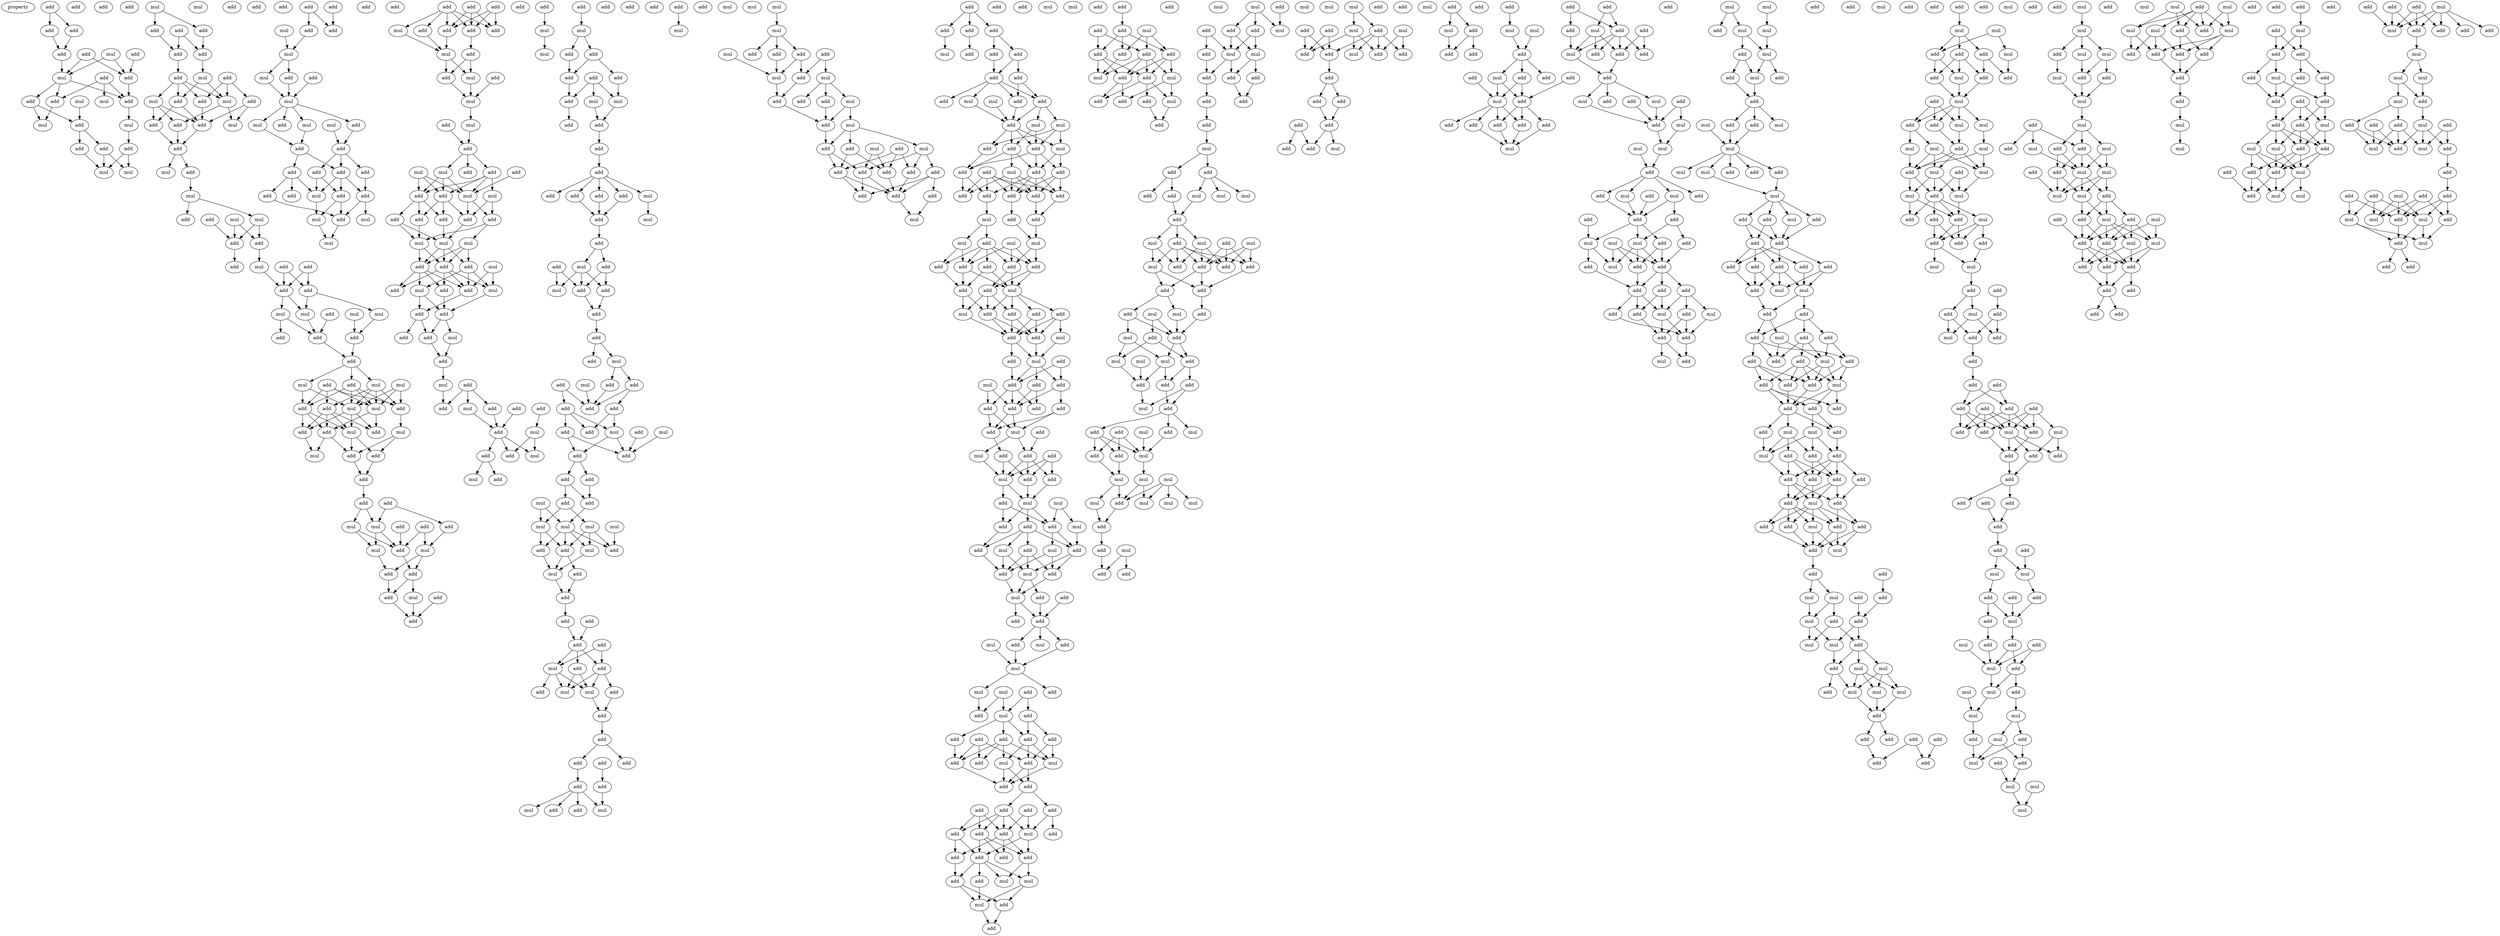 digraph {
    node [fontcolor=black]
    property [mul=2,lf=1.8]
    0 [ label = add ];
    1 [ label = add ];
    2 [ label = add ];
    3 [ label = add ];
    4 [ label = add ];
    5 [ label = add ];
    6 [ label = mul ];
    7 [ label = add ];
    8 [ label = add ];
    9 [ label = add ];
    10 [ label = add ];
    11 [ label = mul ];
    12 [ label = mul ];
    13 [ label = mul ];
    14 [ label = add ];
    15 [ label = add ];
    16 [ label = add ];
    17 [ label = mul ];
    18 [ label = add ];
    19 [ label = mul ];
    20 [ label = add ];
    21 [ label = add ];
    22 [ label = add ];
    23 [ label = add ];
    24 [ label = mul ];
    25 [ label = mul ];
    26 [ label = mul ];
    27 [ label = add ];
    28 [ label = add ];
    29 [ label = add ];
    30 [ label = add ];
    31 [ label = add ];
    32 [ label = add ];
    33 [ label = add ];
    34 [ label = mul ];
    35 [ label = mul ];
    36 [ label = add ];
    37 [ label = add ];
    38 [ label = add ];
    39 [ label = mul ];
    40 [ label = add ];
    41 [ label = add ];
    42 [ label = add ];
    43 [ label = mul ];
    44 [ label = add ];
    45 [ label = mul ];
    46 [ label = mul ];
    47 [ label = add ];
    48 [ label = add ];
    49 [ label = mul ];
    50 [ label = add ];
    51 [ label = mul ];
    52 [ label = add ];
    53 [ label = add ];
    54 [ label = mul ];
    55 [ label = add ];
    56 [ label = add ];
    57 [ label = add ];
    58 [ label = add ];
    59 [ label = mul ];
    60 [ label = add ];
    61 [ label = add ];
    62 [ label = add ];
    63 [ label = add ];
    64 [ label = mul ];
    65 [ label = add ];
    66 [ label = mul ];
    67 [ label = mul ];
    68 [ label = mul ];
    69 [ label = add ];
    70 [ label = add ];
    71 [ label = add ];
    72 [ label = add ];
    73 [ label = add ];
    74 [ label = mul ];
    75 [ label = mul ];
    76 [ label = add ];
    77 [ label = mul ];
    78 [ label = add ];
    79 [ label = add ];
    80 [ label = mul ];
    81 [ label = add ];
    82 [ label = mul ];
    83 [ label = mul ];
    84 [ label = mul ];
    85 [ label = add ];
    86 [ label = add ];
    87 [ label = add ];
    88 [ label = mul ];
    89 [ label = add ];
    90 [ label = add ];
    91 [ label = add ];
    92 [ label = add ];
    93 [ label = add ];
    94 [ label = add ];
    95 [ label = add ];
    96 [ label = mul ];
    97 [ label = mul ];
    98 [ label = add ];
    99 [ label = mul ];
    100 [ label = mul ];
    101 [ label = add ];
    102 [ label = add ];
    103 [ label = add ];
    104 [ label = add ];
    105 [ label = mul ];
    106 [ label = add ];
    107 [ label = add ];
    108 [ label = add ];
    109 [ label = add ];
    110 [ label = add ];
    111 [ label = add ];
    112 [ label = mul ];
    113 [ label = add ];
    114 [ label = mul ];
    115 [ label = add ];
    116 [ label = mul ];
    117 [ label = add ];
    118 [ label = mul ];
    119 [ label = mul ];
    120 [ label = add ];
    121 [ label = add ];
    122 [ label = mul ];
    123 [ label = mul ];
    124 [ label = add ];
    125 [ label = add ];
    126 [ label = add ];
    127 [ label = add ];
    128 [ label = add ];
    129 [ label = add ];
    130 [ label = add ];
    131 [ label = mul ];
    132 [ label = add ];
    133 [ label = add ];
    134 [ label = add ];
    135 [ label = mul ];
    136 [ label = add ];
    137 [ label = mul ];
    138 [ label = add ];
    139 [ label = mul ];
    140 [ label = add ];
    141 [ label = add ];
    142 [ label = add ];
    143 [ label = add ];
    144 [ label = add ];
    145 [ label = mul ];
    146 [ label = add ];
    147 [ label = add ];
    148 [ label = mul ];
    149 [ label = add ];
    150 [ label = mul ];
    151 [ label = add ];
    152 [ label = add ];
    153 [ label = mul ];
    154 [ label = add ];
    155 [ label = mul ];
    156 [ label = add ];
    157 [ label = add ];
    158 [ label = add ];
    159 [ label = add ];
    160 [ label = mul ];
    161 [ label = add ];
    162 [ label = mul ];
    163 [ label = add ];
    164 [ label = add ];
    165 [ label = mul ];
    166 [ label = mul ];
    167 [ label = add ];
    168 [ label = add ];
    169 [ label = add ];
    170 [ label = add ];
    171 [ label = add ];
    172 [ label = mul ];
    173 [ label = mul ];
    174 [ label = mul ];
    175 [ label = mul ];
    176 [ label = add ];
    177 [ label = add ];
    178 [ label = add ];
    179 [ label = add ];
    180 [ label = mul ];
    181 [ label = add ];
    182 [ label = add ];
    183 [ label = mul ];
    184 [ label = add ];
    185 [ label = add ];
    186 [ label = add ];
    187 [ label = mul ];
    188 [ label = add ];
    189 [ label = add ];
    190 [ label = add ];
    191 [ label = mul ];
    192 [ label = mul ];
    193 [ label = add ];
    194 [ label = add ];
    195 [ label = add ];
    196 [ label = add ];
    197 [ label = add ];
    198 [ label = mul ];
    199 [ label = mul ];
    200 [ label = add ];
    201 [ label = add ];
    202 [ label = mul ];
    203 [ label = add ];
    204 [ label = add ];
    205 [ label = add ];
    206 [ label = mul ];
    207 [ label = mul ];
    208 [ label = add ];
    209 [ label = mul ];
    210 [ label = add ];
    211 [ label = add ];
    212 [ label = add ];
    213 [ label = add ];
    214 [ label = add ];
    215 [ label = add ];
    216 [ label = add ];
    217 [ label = mul ];
    218 [ label = mul ];
    219 [ label = add ];
    220 [ label = add ];
    221 [ label = add ];
    222 [ label = add ];
    223 [ label = add ];
    224 [ label = add ];
    225 [ label = add ];
    226 [ label = mul ];
    227 [ label = add ];
    228 [ label = add ];
    229 [ label = mul ];
    230 [ label = add ];
    231 [ label = add ];
    232 [ label = add ];
    233 [ label = mul ];
    234 [ label = mul ];
    235 [ label = add ];
    236 [ label = add ];
    237 [ label = add ];
    238 [ label = add ];
    239 [ label = add ];
    240 [ label = add ];
    241 [ label = mul ];
    242 [ label = add ];
    243 [ label = mul ];
    244 [ label = mul ];
    245 [ label = add ];
    246 [ label = add ];
    247 [ label = add ];
    248 [ label = add ];
    249 [ label = add ];
    250 [ label = add ];
    251 [ label = add ];
    252 [ label = mul ];
    253 [ label = mul ];
    254 [ label = add ];
    255 [ label = add ];
    256 [ label = add ];
    257 [ label = add ];
    258 [ label = add ];
    259 [ label = add ];
    260 [ label = add ];
    261 [ label = mul ];
    262 [ label = add ];
    263 [ label = mul ];
    264 [ label = mul ];
    265 [ label = mul ];
    266 [ label = mul ];
    267 [ label = add ];
    268 [ label = add ];
    269 [ label = add ];
    270 [ label = mul ];
    271 [ label = add ];
    272 [ label = mul ];
    273 [ label = add ];
    274 [ label = add ];
    275 [ label = add ];
    276 [ label = add ];
    277 [ label = add ];
    278 [ label = add ];
    279 [ label = add ];
    280 [ label = add ];
    281 [ label = mul ];
    282 [ label = mul ];
    283 [ label = mul ];
    284 [ label = add ];
    285 [ label = add ];
    286 [ label = add ];
    287 [ label = add ];
    288 [ label = add ];
    289 [ label = add ];
    290 [ label = mul ];
    291 [ label = add ];
    292 [ label = add ];
    293 [ label = add ];
    294 [ label = mul ];
    295 [ label = add ];
    296 [ label = mul ];
    297 [ label = add ];
    298 [ label = mul ];
    299 [ label = mul ];
    300 [ label = mul ];
    301 [ label = add ];
    302 [ label = add ];
    303 [ label = add ];
    304 [ label = add ];
    305 [ label = mul ];
    306 [ label = mul ];
    307 [ label = add ];
    308 [ label = mul ];
    309 [ label = add ];
    310 [ label = mul ];
    311 [ label = add ];
    312 [ label = add ];
    313 [ label = add ];
    314 [ label = mul ];
    315 [ label = add ];
    316 [ label = add ];
    317 [ label = add ];
    318 [ label = mul ];
    319 [ label = mul ];
    320 [ label = add ];
    321 [ label = add ];
    322 [ label = add ];
    323 [ label = add ];
    324 [ label = add ];
    325 [ label = add ];
    326 [ label = add ];
    327 [ label = add ];
    328 [ label = mul ];
    329 [ label = add ];
    330 [ label = add ];
    331 [ label = add ];
    332 [ label = add ];
    333 [ label = mul ];
    334 [ label = add ];
    335 [ label = add ];
    336 [ label = add ];
    337 [ label = add ];
    338 [ label = add ];
    339 [ label = add ];
    340 [ label = mul ];
    341 [ label = mul ];
    342 [ label = add ];
    343 [ label = add ];
    344 [ label = add ];
    345 [ label = mul ];
    346 [ label = add ];
    347 [ label = mul ];
    348 [ label = add ];
    349 [ label = add ];
    350 [ label = mul ];
    351 [ label = add ];
    352 [ label = add ];
    353 [ label = add ];
    354 [ label = add ];
    355 [ label = mul ];
    356 [ label = add ];
    357 [ label = add ];
    358 [ label = add ];
    359 [ label = add ];
    360 [ label = add ];
    361 [ label = add ];
    362 [ label = mul ];
    363 [ label = add ];
    364 [ label = add ];
    365 [ label = add ];
    366 [ label = mul ];
    367 [ label = mul ];
    368 [ label = add ];
    369 [ label = mul ];
    370 [ label = add ];
    371 [ label = add ];
    372 [ label = add ];
    373 [ label = add ];
    374 [ label = add ];
    375 [ label = add ];
    376 [ label = add ];
    377 [ label = mul ];
    378 [ label = add ];
    379 [ label = mul ];
    380 [ label = add ];
    381 [ label = add ];
    382 [ label = add ];
    383 [ label = mul ];
    384 [ label = add ];
    385 [ label = add ];
    386 [ label = mul ];
    387 [ label = add ];
    388 [ label = add ];
    389 [ label = add ];
    390 [ label = add ];
    391 [ label = add ];
    392 [ label = mul ];
    393 [ label = add ];
    394 [ label = add ];
    395 [ label = add ];
    396 [ label = add ];
    397 [ label = add ];
    398 [ label = mul ];
    399 [ label = add ];
    400 [ label = add ];
    401 [ label = add ];
    402 [ label = add ];
    403 [ label = mul ];
    404 [ label = add ];
    405 [ label = mul ];
    406 [ label = add ];
    407 [ label = add ];
    408 [ label = mul ];
    409 [ label = mul ];
    410 [ label = mul ];
    411 [ label = add ];
    412 [ label = add ];
    413 [ label = add ];
    414 [ label = mul ];
    415 [ label = add ];
    416 [ label = add ];
    417 [ label = mul ];
    418 [ label = add ];
    419 [ label = add ];
    420 [ label = add ];
    421 [ label = mul ];
    422 [ label = mul ];
    423 [ label = mul ];
    424 [ label = add ];
    425 [ label = add ];
    426 [ label = add ];
    427 [ label = add ];
    428 [ label = add ];
    429 [ label = mul ];
    430 [ label = mul ];
    431 [ label = add ];
    432 [ label = mul ];
    433 [ label = mul ];
    434 [ label = mul ];
    435 [ label = add ];
    436 [ label = add ];
    437 [ label = add ];
    438 [ label = mul ];
    439 [ label = add ];
    440 [ label = add ];
    441 [ label = mul ];
    442 [ label = add ];
    443 [ label = add ];
    444 [ label = add ];
    445 [ label = add ];
    446 [ label = add ];
    447 [ label = add ];
    448 [ label = add ];
    449 [ label = add ];
    450 [ label = mul ];
    451 [ label = mul ];
    452 [ label = add ];
    453 [ label = add ];
    454 [ label = add ];
    455 [ label = add ];
    456 [ label = add ];
    457 [ label = add ];
    458 [ label = add ];
    459 [ label = add ];
    460 [ label = add ];
    461 [ label = add ];
    462 [ label = mul ];
    463 [ label = add ];
    464 [ label = add ];
    465 [ label = add ];
    466 [ label = add ];
    467 [ label = mul ];
    468 [ label = add ];
    469 [ label = mul ];
    470 [ label = add ];
    471 [ label = mul ];
    472 [ label = add ];
    473 [ label = add ];
    474 [ label = add ];
    475 [ label = add ];
    476 [ label = add ];
    477 [ label = add ];
    478 [ label = mul ];
    479 [ label = add ];
    480 [ label = add ];
    481 [ label = add ];
    482 [ label = add ];
    483 [ label = mul ];
    484 [ label = mul ];
    485 [ label = add ];
    486 [ label = add ];
    487 [ label = add ];
    488 [ label = add ];
    489 [ label = mul ];
    490 [ label = mul ];
    491 [ label = add ];
    492 [ label = add ];
    493 [ label = mul ];
    494 [ label = add ];
    495 [ label = add ];
    496 [ label = add ];
    497 [ label = mul ];
    498 [ label = add ];
    499 [ label = add ];
    500 [ label = mul ];
    501 [ label = mul ];
    502 [ label = add ];
    503 [ label = add ];
    504 [ label = add ];
    505 [ label = add ];
    506 [ label = add ];
    507 [ label = mul ];
    508 [ label = add ];
    509 [ label = mul ];
    510 [ label = add ];
    511 [ label = add ];
    512 [ label = mul ];
    513 [ label = mul ];
    514 [ label = add ];
    515 [ label = add ];
    516 [ label = mul ];
    517 [ label = add ];
    518 [ label = mul ];
    519 [ label = add ];
    520 [ label = mul ];
    521 [ label = mul ];
    522 [ label = add ];
    523 [ label = mul ];
    524 [ label = add ];
    525 [ label = add ];
    526 [ label = add ];
    527 [ label = add ];
    528 [ label = add ];
    529 [ label = add ];
    530 [ label = mul ];
    531 [ label = add ];
    532 [ label = mul ];
    533 [ label = add ];
    534 [ label = add ];
    535 [ label = mul ];
    536 [ label = add ];
    537 [ label = mul ];
    538 [ label = mul ];
    539 [ label = mul ];
    540 [ label = add ];
    541 [ label = add ];
    542 [ label = add ];
    543 [ label = add ];
    544 [ label = add ];
    545 [ label = mul ];
    546 [ label = add ];
    547 [ label = add ];
    548 [ label = mul ];
    549 [ label = mul ];
    550 [ label = add ];
    551 [ label = add ];
    552 [ label = add ];
    553 [ label = mul ];
    554 [ label = mul ];
    555 [ label = mul ];
    556 [ label = mul ];
    557 [ label = mul ];
    558 [ label = mul ];
    559 [ label = mul ];
    560 [ label = add ];
    561 [ label = mul ];
    562 [ label = add ];
    563 [ label = mul ];
    564 [ label = mul ];
    565 [ label = add ];
    566 [ label = add ];
    567 [ label = add ];
    568 [ label = mul ];
    569 [ label = add ];
    570 [ label = mul ];
    571 [ label = mul ];
    572 [ label = add ];
    573 [ label = add ];
    574 [ label = add ];
    575 [ label = add ];
    576 [ label = add ];
    577 [ label = mul ];
    578 [ label = add ];
    579 [ label = add ];
    580 [ label = add ];
    581 [ label = add ];
    582 [ label = add ];
    583 [ label = add ];
    584 [ label = add ];
    585 [ label = add ];
    586 [ label = mul ];
    587 [ label = add ];
    588 [ label = add ];
    589 [ label = mul ];
    590 [ label = add ];
    591 [ label = add ];
    592 [ label = mul ];
    593 [ label = add ];
    594 [ label = add ];
    595 [ label = mul ];
    596 [ label = add ];
    597 [ label = add ];
    598 [ label = mul ];
    599 [ label = add ];
    600 [ label = add ];
    601 [ label = add ];
    602 [ label = add ];
    603 [ label = mul ];
    604 [ label = add ];
    605 [ label = mul ];
    606 [ label = add ];
    607 [ label = add ];
    608 [ label = add ];
    609 [ label = add ];
    610 [ label = add ];
    611 [ label = add ];
    612 [ label = mul ];
    613 [ label = add ];
    614 [ label = add ];
    615 [ label = add ];
    616 [ label = add ];
    617 [ label = add ];
    618 [ label = mul ];
    619 [ label = mul ];
    620 [ label = add ];
    621 [ label = add ];
    622 [ label = add ];
    623 [ label = add ];
    624 [ label = add ];
    625 [ label = add ];
    626 [ label = add ];
    627 [ label = mul ];
    628 [ label = add ];
    629 [ label = mul ];
    630 [ label = add ];
    631 [ label = mul ];
    632 [ label = mul ];
    633 [ label = mul ];
    634 [ label = add ];
    635 [ label = add ];
    636 [ label = add ];
    637 [ label = mul ];
    638 [ label = mul ];
    639 [ label = add ];
    640 [ label = add ];
    641 [ label = add ];
    642 [ label = add ];
    643 [ label = mul ];
    644 [ label = mul ];
    645 [ label = add ];
    646 [ label = mul ];
    647 [ label = add ];
    648 [ label = add ];
    649 [ label = mul ];
    650 [ label = add ];
    651 [ label = add ];
    652 [ label = add ];
    653 [ label = add ];
    654 [ label = add ];
    655 [ label = mul ];
    656 [ label = mul ];
    657 [ label = add ];
    658 [ label = add ];
    659 [ label = add ];
    660 [ label = add ];
    661 [ label = add ];
    662 [ label = mul ];
    663 [ label = add ];
    664 [ label = mul ];
    665 [ label = mul ];
    666 [ label = mul ];
    667 [ label = add ];
    668 [ label = mul ];
    669 [ label = add ];
    670 [ label = mul ];
    671 [ label = add ];
    672 [ label = mul ];
    673 [ label = add ];
    674 [ label = mul ];
    675 [ label = add ];
    676 [ label = add ];
    677 [ label = add ];
    678 [ label = add ];
    679 [ label = add ];
    680 [ label = mul ];
    681 [ label = mul ];
    682 [ label = add ];
    683 [ label = mul ];
    684 [ label = mul ];
    685 [ label = add ];
    686 [ label = add ];
    687 [ label = add ];
    688 [ label = mul ];
    689 [ label = mul ];
    690 [ label = add ];
    691 [ label = add ];
    692 [ label = mul ];
    693 [ label = add ];
    694 [ label = add ];
    695 [ label = add ];
    696 [ label = add ];
    697 [ label = add ];
    698 [ label = add ];
    699 [ label = add ];
    700 [ label = add ];
    701 [ label = add ];
    702 [ label = add ];
    703 [ label = mul ];
    704 [ label = mul ];
    705 [ label = add ];
    706 [ label = add ];
    707 [ label = add ];
    708 [ label = mul ];
    709 [ label = add ];
    710 [ label = add ];
    711 [ label = add ];
    712 [ label = mul ];
    713 [ label = add ];
    714 [ label = add ];
    715 [ label = add ];
    716 [ label = mul ];
    717 [ label = add ];
    718 [ label = add ];
    719 [ label = add ];
    720 [ label = add ];
    721 [ label = add ];
    722 [ label = add ];
    723 [ label = mul ];
    724 [ label = add ];
    725 [ label = mul ];
    726 [ label = add ];
    727 [ label = add ];
    728 [ label = add ];
    729 [ label = add ];
    730 [ label = mul ];
    731 [ label = add ];
    732 [ label = add ];
    733 [ label = add ];
    734 [ label = add ];
    735 [ label = mul ];
    736 [ label = add ];
    737 [ label = add ];
    738 [ label = add ];
    739 [ label = mul ];
    740 [ label = add ];
    741 [ label = add ];
    742 [ label = add ];
    743 [ label = mul ];
    744 [ label = add ];
    745 [ label = add ];
    746 [ label = add ];
    747 [ label = mul ];
    748 [ label = mul ];
    749 [ label = add ];
    750 [ label = add ];
    751 [ label = mul ];
    752 [ label = add ];
    753 [ label = add ];
    754 [ label = add ];
    755 [ label = mul ];
    756 [ label = mul ];
    757 [ label = mul ];
    758 [ label = mul ];
    759 [ label = add ];
    760 [ label = mul ];
    761 [ label = add ];
    762 [ label = mul ];
    763 [ label = mul ];
    764 [ label = add ];
    765 [ label = add ];
    766 [ label = add ];
    767 [ label = add ];
    768 [ label = add ];
    769 [ label = add ];
    770 [ label = add ];
    771 [ label = add ];
    772 [ label = mul ];
    773 [ label = mul ];
    774 [ label = mul ];
    775 [ label = add ];
    776 [ label = add ];
    777 [ label = add ];
    778 [ label = add ];
    779 [ label = add ];
    780 [ label = mul ];
    781 [ label = add ];
    782 [ label = add ];
    783 [ label = mul ];
    784 [ label = add ];
    785 [ label = mul ];
    786 [ label = add ];
    787 [ label = mul ];
    788 [ label = add ];
    789 [ label = add ];
    790 [ label = mul ];
    791 [ label = mul ];
    792 [ label = mul ];
    793 [ label = mul ];
    794 [ label = add ];
    795 [ label = mul ];
    796 [ label = add ];
    797 [ label = mul ];
    798 [ label = add ];
    799 [ label = mul ];
    800 [ label = mul ];
    801 [ label = add ];
    802 [ label = add ];
    803 [ label = add ];
    804 [ label = add ];
    805 [ label = add ];
    806 [ label = add ];
    807 [ label = mul ];
    808 [ label = mul ];
    809 [ label = add ];
    810 [ label = add ];
    811 [ label = mul ];
    812 [ label = add ];
    813 [ label = add ];
    814 [ label = add ];
    815 [ label = add ];
    816 [ label = mul ];
    817 [ label = add ];
    818 [ label = add ];
    819 [ label = add ];
    820 [ label = add ];
    821 [ label = add ];
    822 [ label = add ];
    823 [ label = add ];
    824 [ label = mul ];
    825 [ label = mul ];
    826 [ label = add ];
    827 [ label = add ];
    828 [ label = add ];
    829 [ label = add ];
    830 [ label = add ];
    831 [ label = add ];
    832 [ label = add ];
    833 [ label = add ];
    834 [ label = add ];
    835 [ label = add ];
    836 [ label = add ];
    837 [ label = add ];
    838 [ label = mul ];
    839 [ label = add ];
    840 [ label = add ];
    841 [ label = mul ];
    842 [ label = mul ];
    843 [ label = add ];
    844 [ label = add ];
    845 [ label = add ];
    846 [ label = mul ];
    847 [ label = add ];
    848 [ label = add ];
    849 [ label = add ];
    850 [ label = add ];
    851 [ label = mul ];
    852 [ label = add ];
    853 [ label = mul ];
    854 [ label = add ];
    855 [ label = mul ];
    856 [ label = mul ];
    857 [ label = add ];
    858 [ label = mul ];
    859 [ label = mul ];
    860 [ label = add ];
    861 [ label = mul ];
    862 [ label = add ];
    863 [ label = add ];
    864 [ label = mul ];
    865 [ label = add ];
    866 [ label = mul ];
    867 [ label = mul ];
    868 [ label = mul ];
    869 [ label = mul ];
    870 [ label = mul ];
    871 [ label = mul ];
    872 [ label = add ];
    873 [ label = mul ];
    874 [ label = mul ];
    875 [ label = add ];
    876 [ label = add ];
    877 [ label = mul ];
    878 [ label = add ];
    879 [ label = add ];
    880 [ label = mul ];
    881 [ label = add ];
    882 [ label = mul ];
    883 [ label = add ];
    884 [ label = add ];
    885 [ label = mul ];
    886 [ label = add ];
    887 [ label = mul ];
    888 [ label = mul ];
    889 [ label = add ];
    890 [ label = add ];
    891 [ label = mul ];
    892 [ label = mul ];
    893 [ label = mul ];
    894 [ label = add ];
    895 [ label = add ];
    896 [ label = add ];
    897 [ label = mul ];
    898 [ label = mul ];
    899 [ label = add ];
    900 [ label = add ];
    901 [ label = mul ];
    902 [ label = add ];
    903 [ label = add ];
    904 [ label = add ];
    905 [ label = add ];
    906 [ label = add ];
    907 [ label = add ];
    908 [ label = add ];
    909 [ label = mul ];
    910 [ label = mul ];
    911 [ label = add ];
    912 [ label = mul ];
    913 [ label = mul ];
    914 [ label = mul ];
    915 [ label = add ];
    916 [ label = mul ];
    917 [ label = add ];
    918 [ label = add ];
    919 [ label = add ];
    920 [ label = add ];
    921 [ label = add ];
    922 [ label = add ];
    923 [ label = add ];
    924 [ label = add ];
    925 [ label = add ];
    926 [ label = mul ];
    927 [ label = mul ];
    928 [ label = add ];
    929 [ label = mul ];
    930 [ label = add ];
    931 [ label = add ];
    932 [ label = add ];
    933 [ label = add ];
    934 [ label = mul ];
    935 [ label = add ];
    936 [ label = add ];
    937 [ label = add ];
    938 [ label = add ];
    939 [ label = add ];
    940 [ label = mul ];
    941 [ label = add ];
    942 [ label = add ];
    943 [ label = add ];
    944 [ label = mul ];
    945 [ label = mul ];
    946 [ label = add ];
    947 [ label = add ];
    948 [ label = mul ];
    949 [ label = add ];
    950 [ label = add ];
    951 [ label = mul ];
    952 [ label = mul ];
    953 [ label = add ];
    954 [ label = add ];
    955 [ label = add ];
    956 [ label = add ];
    957 [ label = add ];
    958 [ label = mul ];
    959 [ label = add ];
    960 [ label = mul ];
    961 [ label = add ];
    962 [ label = add ];
    963 [ label = add ];
    964 [ label = mul ];
    965 [ label = mul ];
    966 [ label = mul ];
    967 [ label = mul ];
    968 [ label = add ];
    969 [ label = add ];
    970 [ label = add ];
    971 [ label = add ];
    972 [ label = add ];
    973 [ label = mul ];
    974 [ label = mul ];
    975 [ label = mul ];
    976 [ label = add ];
    977 [ label = add ];
    978 [ label = add ];
    979 [ label = add ];
    980 [ label = mul ];
    981 [ label = add ];
    982 [ label = add ];
    983 [ label = add ];
    984 [ label = add ];
    985 [ label = mul ];
    986 [ label = mul ];
    987 [ label = add ];
    988 [ label = mul ];
    989 [ label = add ];
    990 [ label = mul ];
    991 [ label = add ];
    992 [ label = add ];
    0 -> 2 [ name = 0 ];
    0 -> 3 [ name = 1 ];
    2 -> 8 [ name = 2 ];
    3 -> 8 [ name = 3 ];
    4 -> 10 [ name = 4 ];
    4 -> 11 [ name = 5 ];
    6 -> 10 [ name = 6 ];
    6 -> 11 [ name = 7 ];
    7 -> 10 [ name = 8 ];
    8 -> 11 [ name = 9 ];
    9 -> 13 [ name = 10 ];
    9 -> 14 [ name = 11 ];
    9 -> 15 [ name = 12 ];
    10 -> 15 [ name = 13 ];
    11 -> 14 [ name = 14 ];
    11 -> 15 [ name = 15 ];
    11 -> 16 [ name = 16 ];
    12 -> 18 [ name = 17 ];
    14 -> 19 [ name = 18 ];
    15 -> 17 [ name = 19 ];
    16 -> 18 [ name = 20 ];
    16 -> 19 [ name = 21 ];
    17 -> 20 [ name = 22 ];
    18 -> 22 [ name = 23 ];
    18 -> 23 [ name = 24 ];
    20 -> 24 [ name = 25 ];
    20 -> 25 [ name = 26 ];
    22 -> 24 [ name = 27 ];
    22 -> 25 [ name = 28 ];
    23 -> 24 [ name = 29 ];
    26 -> 27 [ name = 30 ];
    26 -> 28 [ name = 31 ];
    27 -> 30 [ name = 32 ];
    28 -> 31 [ name = 33 ];
    29 -> 30 [ name = 34 ];
    29 -> 31 [ name = 35 ];
    30 -> 32 [ name = 36 ];
    31 -> 34 [ name = 37 ];
    32 -> 35 [ name = 38 ];
    32 -> 36 [ name = 39 ];
    32 -> 37 [ name = 40 ];
    32 -> 39 [ name = 41 ];
    33 -> 35 [ name = 42 ];
    33 -> 36 [ name = 43 ];
    33 -> 38 [ name = 44 ];
    34 -> 35 [ name = 45 ];
    34 -> 37 [ name = 46 ];
    35 -> 41 [ name = 47 ];
    35 -> 43 [ name = 48 ];
    36 -> 40 [ name = 49 ];
    37 -> 40 [ name = 50 ];
    37 -> 42 [ name = 51 ];
    38 -> 40 [ name = 52 ];
    38 -> 43 [ name = 53 ];
    39 -> 40 [ name = 54 ];
    39 -> 41 [ name = 55 ];
    39 -> 42 [ name = 56 ];
    40 -> 44 [ name = 57 ];
    41 -> 44 [ name = 58 ];
    42 -> 44 [ name = 59 ];
    44 -> 45 [ name = 60 ];
    44 -> 47 [ name = 61 ];
    47 -> 49 [ name = 62 ];
    49 -> 50 [ name = 63 ];
    49 -> 54 [ name = 64 ];
    51 -> 55 [ name = 65 ];
    51 -> 56 [ name = 66 ];
    52 -> 55 [ name = 67 ];
    54 -> 55 [ name = 68 ];
    54 -> 56 [ name = 69 ];
    55 -> 60 [ name = 70 ];
    56 -> 59 [ name = 71 ];
    58 -> 62 [ name = 72 ];
    58 -> 63 [ name = 73 ];
    59 -> 63 [ name = 74 ];
    61 -> 62 [ name = 75 ];
    61 -> 63 [ name = 76 ];
    62 -> 64 [ name = 77 ];
    62 -> 66 [ name = 78 ];
    63 -> 64 [ name = 79 ];
    63 -> 67 [ name = 80 ];
    64 -> 70 [ name = 81 ];
    65 -> 70 [ name = 82 ];
    66 -> 69 [ name = 83 ];
    67 -> 70 [ name = 84 ];
    67 -> 71 [ name = 85 ];
    68 -> 69 [ name = 86 ];
    69 -> 72 [ name = 87 ];
    70 -> 72 [ name = 88 ];
    72 -> 73 [ name = 89 ];
    72 -> 74 [ name = 90 ];
    72 -> 77 [ name = 91 ];
    73 -> 79 [ name = 92 ];
    73 -> 80 [ name = 93 ];
    73 -> 81 [ name = 94 ];
    73 -> 82 [ name = 95 ];
    74 -> 79 [ name = 96 ];
    74 -> 82 [ name = 97 ];
    75 -> 80 [ name = 98 ];
    75 -> 81 [ name = 99 ];
    75 -> 82 [ name = 100 ];
    76 -> 78 [ name = 101 ];
    76 -> 79 [ name = 102 ];
    76 -> 80 [ name = 103 ];
    76 -> 81 [ name = 104 ];
    77 -> 78 [ name = 105 ];
    77 -> 80 [ name = 106 ];
    77 -> 81 [ name = 107 ];
    77 -> 82 [ name = 108 ];
    78 -> 84 [ name = 109 ];
    78 -> 85 [ name = 110 ];
    78 -> 86 [ name = 111 ];
    78 -> 87 [ name = 112 ];
    79 -> 84 [ name = 113 ];
    79 -> 86 [ name = 114 ];
    79 -> 87 [ name = 115 ];
    80 -> 85 [ name = 116 ];
    80 -> 87 [ name = 117 ];
    81 -> 83 [ name = 118 ];
    82 -> 84 [ name = 119 ];
    82 -> 85 [ name = 120 ];
    82 -> 86 [ name = 121 ];
    83 -> 89 [ name = 122 ];
    83 -> 90 [ name = 123 ];
    84 -> 89 [ name = 124 ];
    84 -> 90 [ name = 125 ];
    86 -> 88 [ name = 126 ];
    87 -> 88 [ name = 127 ];
    87 -> 89 [ name = 128 ];
    89 -> 91 [ name = 129 ];
    90 -> 91 [ name = 130 ];
    91 -> 92 [ name = 131 ];
    92 -> 96 [ name = 132 ];
    92 -> 97 [ name = 133 ];
    93 -> 95 [ name = 134 ];
    93 -> 96 [ name = 135 ];
    94 -> 101 [ name = 136 ];
    95 -> 100 [ name = 137 ];
    96 -> 99 [ name = 138 ];
    96 -> 101 [ name = 139 ];
    97 -> 99 [ name = 140 ];
    97 -> 101 [ name = 141 ];
    98 -> 100 [ name = 142 ];
    98 -> 101 [ name = 143 ];
    99 -> 103 [ name = 144 ];
    100 -> 102 [ name = 145 ];
    100 -> 103 [ name = 146 ];
    101 -> 102 [ name = 147 ];
    102 -> 105 [ name = 148 ];
    102 -> 106 [ name = 149 ];
    103 -> 106 [ name = 150 ];
    104 -> 109 [ name = 151 ];
    105 -> 109 [ name = 152 ];
    106 -> 109 [ name = 153 ];
    107 -> 110 [ name = 154 ];
    107 -> 113 [ name = 155 ];
    108 -> 113 [ name = 156 ];
    110 -> 114 [ name = 157 ];
    112 -> 114 [ name = 158 ];
    114 -> 115 [ name = 159 ];
    114 -> 116 [ name = 160 ];
    115 -> 118 [ name = 161 ];
    116 -> 118 [ name = 162 ];
    117 -> 118 [ name = 163 ];
    118 -> 119 [ name = 164 ];
    118 -> 120 [ name = 165 ];
    118 -> 121 [ name = 166 ];
    118 -> 122 [ name = 167 ];
    119 -> 124 [ name = 168 ];
    120 -> 125 [ name = 169 ];
    122 -> 124 [ name = 170 ];
    123 -> 125 [ name = 171 ];
    124 -> 127 [ name = 172 ];
    124 -> 129 [ name = 173 ];
    125 -> 126 [ name = 174 ];
    125 -> 128 [ name = 175 ];
    125 -> 129 [ name = 176 ];
    126 -> 131 [ name = 177 ];
    126 -> 133 [ name = 178 ];
    127 -> 130 [ name = 179 ];
    127 -> 131 [ name = 180 ];
    127 -> 134 [ name = 181 ];
    128 -> 132 [ name = 182 ];
    129 -> 131 [ name = 183 ];
    129 -> 132 [ name = 184 ];
    129 -> 133 [ name = 185 ];
    130 -> 136 [ name = 186 ];
    131 -> 135 [ name = 187 ];
    132 -> 136 [ name = 188 ];
    132 -> 137 [ name = 189 ];
    133 -> 135 [ name = 190 ];
    133 -> 136 [ name = 191 ];
    135 -> 139 [ name = 192 ];
    136 -> 139 [ name = 193 ];
    140 -> 144 [ name = 194 ];
    140 -> 146 [ name = 195 ];
    140 -> 147 [ name = 196 ];
    141 -> 144 [ name = 197 ];
    141 -> 146 [ name = 198 ];
    141 -> 147 [ name = 199 ];
    142 -> 143 [ name = 200 ];
    142 -> 144 [ name = 201 ];
    142 -> 145 [ name = 202 ];
    142 -> 146 [ name = 203 ];
    142 -> 147 [ name = 204 ];
    143 -> 148 [ name = 205 ];
    145 -> 148 [ name = 206 ];
    146 -> 149 [ name = 207 ];
    147 -> 148 [ name = 208 ];
    148 -> 150 [ name = 209 ];
    148 -> 151 [ name = 210 ];
    149 -> 150 [ name = 211 ];
    149 -> 151 [ name = 212 ];
    150 -> 153 [ name = 213 ];
    151 -> 153 [ name = 214 ];
    152 -> 153 [ name = 215 ];
    153 -> 155 [ name = 216 ];
    154 -> 157 [ name = 217 ];
    155 -> 157 [ name = 218 ];
    157 -> 159 [ name = 219 ];
    157 -> 161 [ name = 220 ];
    157 -> 162 [ name = 221 ];
    158 -> 165 [ name = 222 ];
    160 -> 163 [ name = 223 ];
    160 -> 164 [ name = 224 ];
    160 -> 165 [ name = 225 ];
    161 -> 163 [ name = 226 ];
    161 -> 164 [ name = 227 ];
    161 -> 165 [ name = 228 ];
    161 -> 166 [ name = 229 ];
    162 -> 163 [ name = 230 ];
    162 -> 164 [ name = 231 ];
    162 -> 165 [ name = 232 ];
    163 -> 168 [ name = 233 ];
    163 -> 170 [ name = 234 ];
    163 -> 171 [ name = 235 ];
    164 -> 167 [ name = 236 ];
    164 -> 170 [ name = 237 ];
    164 -> 171 [ name = 238 ];
    165 -> 167 [ name = 239 ];
    165 -> 169 [ name = 240 ];
    166 -> 167 [ name = 241 ];
    166 -> 169 [ name = 242 ];
    167 -> 174 [ name = 243 ];
    168 -> 172 [ name = 244 ];
    168 -> 174 [ name = 245 ];
    169 -> 172 [ name = 246 ];
    169 -> 173 [ name = 247 ];
    170 -> 174 [ name = 248 ];
    171 -> 172 [ name = 249 ];
    172 -> 177 [ name = 250 ];
    172 -> 178 [ name = 251 ];
    173 -> 176 [ name = 252 ];
    173 -> 177 [ name = 253 ];
    173 -> 178 [ name = 254 ];
    174 -> 176 [ name = 255 ];
    174 -> 177 [ name = 256 ];
    174 -> 178 [ name = 257 ];
    175 -> 180 [ name = 258 ];
    175 -> 181 [ name = 259 ];
    176 -> 180 [ name = 260 ];
    176 -> 181 [ name = 261 ];
    176 -> 183 [ name = 262 ];
    177 -> 179 [ name = 263 ];
    177 -> 180 [ name = 264 ];
    177 -> 181 [ name = 265 ];
    177 -> 182 [ name = 266 ];
    178 -> 179 [ name = 267 ];
    178 -> 181 [ name = 268 ];
    178 -> 182 [ name = 269 ];
    178 -> 183 [ name = 270 ];
    180 -> 184 [ name = 271 ];
    181 -> 185 [ name = 272 ];
    182 -> 184 [ name = 273 ];
    183 -> 184 [ name = 274 ];
    183 -> 185 [ name = 275 ];
    184 -> 186 [ name = 276 ];
    184 -> 187 [ name = 277 ];
    185 -> 186 [ name = 278 ];
    185 -> 188 [ name = 279 ];
    186 -> 189 [ name = 280 ];
    187 -> 189 [ name = 281 ];
    189 -> 191 [ name = 282 ];
    190 -> 192 [ name = 283 ];
    190 -> 195 [ name = 284 ];
    190 -> 196 [ name = 285 ];
    191 -> 196 [ name = 286 ];
    192 -> 197 [ name = 287 ];
    193 -> 197 [ name = 288 ];
    194 -> 198 [ name = 289 ];
    195 -> 197 [ name = 290 ];
    197 -> 199 [ name = 291 ];
    197 -> 200 [ name = 292 ];
    197 -> 201 [ name = 293 ];
    198 -> 199 [ name = 294 ];
    198 -> 200 [ name = 295 ];
    201 -> 202 [ name = 296 ];
    201 -> 203 [ name = 297 ];
    204 -> 206 [ name = 298 ];
    205 -> 209 [ name = 299 ];
    206 -> 207 [ name = 300 ];
    209 -> 210 [ name = 301 ];
    209 -> 211 [ name = 302 ];
    210 -> 214 [ name = 303 ];
    211 -> 213 [ name = 304 ];
    211 -> 214 [ name = 305 ];
    213 -> 217 [ name = 306 ];
    214 -> 216 [ name = 307 ];
    215 -> 216 [ name = 308 ];
    215 -> 217 [ name = 309 ];
    215 -> 218 [ name = 310 ];
    216 -> 219 [ name = 311 ];
    217 -> 220 [ name = 312 ];
    218 -> 220 [ name = 313 ];
    220 -> 221 [ name = 314 ];
    221 -> 222 [ name = 315 ];
    222 -> 223 [ name = 316 ];
    222 -> 224 [ name = 317 ];
    222 -> 225 [ name = 318 ];
    222 -> 226 [ name = 319 ];
    222 -> 227 [ name = 320 ];
    224 -> 228 [ name = 321 ];
    225 -> 228 [ name = 322 ];
    226 -> 229 [ name = 323 ];
    227 -> 228 [ name = 324 ];
    228 -> 230 [ name = 325 ];
    230 -> 231 [ name = 326 ];
    230 -> 233 [ name = 327 ];
    231 -> 236 [ name = 328 ];
    231 -> 237 [ name = 329 ];
    232 -> 234 [ name = 330 ];
    232 -> 236 [ name = 331 ];
    233 -> 234 [ name = 332 ];
    233 -> 236 [ name = 333 ];
    233 -> 237 [ name = 334 ];
    236 -> 238 [ name = 335 ];
    237 -> 238 [ name = 336 ];
    238 -> 239 [ name = 337 ];
    239 -> 240 [ name = 338 ];
    239 -> 241 [ name = 339 ];
    241 -> 245 [ name = 340 ];
    241 -> 246 [ name = 341 ];
    242 -> 244 [ name = 342 ];
    243 -> 250 [ name = 343 ];
    245 -> 249 [ name = 344 ];
    245 -> 250 [ name = 345 ];
    246 -> 250 [ name = 346 ];
    247 -> 248 [ name = 347 ];
    247 -> 250 [ name = 348 ];
    248 -> 251 [ name = 349 ];
    248 -> 253 [ name = 350 ];
    248 -> 254 [ name = 351 ];
    249 -> 253 [ name = 352 ];
    249 -> 254 [ name = 353 ];
    251 -> 256 [ name = 354 ];
    251 -> 257 [ name = 355 ];
    252 -> 257 [ name = 356 ];
    253 -> 256 [ name = 357 ];
    253 -> 257 [ name = 358 ];
    255 -> 257 [ name = 359 ];
    256 -> 258 [ name = 360 ];
    256 -> 259 [ name = 361 ];
    258 -> 260 [ name = 362 ];
    259 -> 260 [ name = 363 ];
    259 -> 262 [ name = 364 ];
    260 -> 263 [ name = 365 ];
    261 -> 263 [ name = 366 ];
    261 -> 264 [ name = 367 ];
    262 -> 264 [ name = 368 ];
    262 -> 266 [ name = 369 ];
    263 -> 267 [ name = 370 ];
    263 -> 268 [ name = 371 ];
    263 -> 269 [ name = 372 ];
    263 -> 270 [ name = 373 ];
    264 -> 267 [ name = 374 ];
    264 -> 269 [ name = 375 ];
    265 -> 268 [ name = 376 ];
    266 -> 268 [ name = 377 ];
    266 -> 269 [ name = 378 ];
    266 -> 270 [ name = 379 ];
    267 -> 272 [ name = 380 ];
    269 -> 271 [ name = 381 ];
    269 -> 272 [ name = 382 ];
    270 -> 272 [ name = 383 ];
    271 -> 273 [ name = 384 ];
    272 -> 273 [ name = 385 ];
    273 -> 276 [ name = 386 ];
    275 -> 277 [ name = 387 ];
    276 -> 277 [ name = 388 ];
    277 -> 279 [ name = 389 ];
    277 -> 280 [ name = 390 ];
    277 -> 281 [ name = 391 ];
    278 -> 279 [ name = 392 ];
    278 -> 281 [ name = 393 ];
    279 -> 282 [ name = 394 ];
    279 -> 283 [ name = 395 ];
    279 -> 284 [ name = 396 ];
    280 -> 282 [ name = 397 ];
    280 -> 283 [ name = 398 ];
    281 -> 282 [ name = 399 ];
    281 -> 283 [ name = 400 ];
    281 -> 285 [ name = 401 ];
    282 -> 286 [ name = 402 ];
    284 -> 286 [ name = 403 ];
    286 -> 287 [ name = 404 ];
    287 -> 288 [ name = 405 ];
    287 -> 289 [ name = 406 ];
    289 -> 292 [ name = 407 ];
    291 -> 293 [ name = 408 ];
    292 -> 294 [ name = 409 ];
    292 -> 295 [ name = 410 ];
    292 -> 296 [ name = 411 ];
    292 -> 297 [ name = 412 ];
    293 -> 294 [ name = 413 ];
    299 -> 300 [ name = 414 ];
    300 -> 301 [ name = 415 ];
    300 -> 302 [ name = 416 ];
    300 -> 304 [ name = 417 ];
    301 -> 307 [ name = 418 ];
    301 -> 308 [ name = 419 ];
    302 -> 308 [ name = 420 ];
    303 -> 306 [ name = 421 ];
    303 -> 307 [ name = 422 ];
    305 -> 308 [ name = 423 ];
    306 -> 310 [ name = 424 ];
    306 -> 311 [ name = 425 ];
    306 -> 312 [ name = 426 ];
    307 -> 309 [ name = 427 ];
    308 -> 309 [ name = 428 ];
    309 -> 313 [ name = 429 ];
    310 -> 313 [ name = 430 ];
    310 -> 314 [ name = 431 ];
    311 -> 313 [ name = 432 ];
    313 -> 315 [ name = 433 ];
    314 -> 315 [ name = 434 ];
    314 -> 316 [ name = 435 ];
    314 -> 318 [ name = 436 ];
    315 -> 320 [ name = 437 ];
    315 -> 323 [ name = 438 ];
    316 -> 320 [ name = 439 ];
    316 -> 322 [ name = 440 ];
    317 -> 320 [ name = 441 ];
    317 -> 322 [ name = 442 ];
    317 -> 324 [ name = 443 ];
    318 -> 321 [ name = 444 ];
    318 -> 323 [ name = 445 ];
    318 -> 324 [ name = 446 ];
    319 -> 322 [ name = 447 ];
    319 -> 323 [ name = 448 ];
    320 -> 325 [ name = 449 ];
    320 -> 327 [ name = 450 ];
    321 -> 325 [ name = 451 ];
    321 -> 326 [ name = 452 ];
    321 -> 327 [ name = 453 ];
    322 -> 325 [ name = 454 ];
    323 -> 325 [ name = 455 ];
    323 -> 327 [ name = 456 ];
    324 -> 325 [ name = 457 ];
    325 -> 328 [ name = 458 ];
    326 -> 328 [ name = 459 ];
    329 -> 330 [ name = 460 ];
    329 -> 331 [ name = 461 ];
    329 -> 332 [ name = 462 ];
    330 -> 333 [ name = 463 ];
    331 -> 334 [ name = 464 ];
    332 -> 335 [ name = 465 ];
    332 -> 337 [ name = 466 ];
    335 -> 338 [ name = 467 ];
    335 -> 339 [ name = 468 ];
    337 -> 339 [ name = 469 ];
    338 -> 343 [ name = 470 ];
    338 -> 344 [ name = 471 ];
    339 -> 340 [ name = 472 ];
    339 -> 342 [ name = 473 ];
    339 -> 343 [ name = 474 ];
    339 -> 344 [ name = 475 ];
    340 -> 346 [ name = 476 ];
    341 -> 346 [ name = 477 ];
    343 -> 346 [ name = 478 ];
    344 -> 345 [ name = 479 ];
    344 -> 346 [ name = 480 ];
    344 -> 347 [ name = 481 ];
    345 -> 349 [ name = 482 ];
    345 -> 351 [ name = 483 ];
    346 -> 348 [ name = 484 ];
    346 -> 349 [ name = 485 ];
    346 -> 350 [ name = 486 ];
    346 -> 351 [ name = 487 ];
    347 -> 348 [ name = 488 ];
    347 -> 350 [ name = 489 ];
    347 -> 351 [ name = 490 ];
    348 -> 352 [ name = 491 ];
    349 -> 352 [ name = 492 ];
    349 -> 353 [ name = 493 ];
    349 -> 355 [ name = 494 ];
    350 -> 353 [ name = 495 ];
    350 -> 354 [ name = 496 ];
    351 -> 352 [ name = 497 ];
    351 -> 353 [ name = 498 ];
    351 -> 354 [ name = 499 ];
    352 -> 357 [ name = 500 ];
    352 -> 361 [ name = 501 ];
    353 -> 358 [ name = 502 ];
    353 -> 359 [ name = 503 ];
    353 -> 360 [ name = 504 ];
    353 -> 361 [ name = 505 ];
    354 -> 358 [ name = 506 ];
    354 -> 359 [ name = 507 ];
    354 -> 360 [ name = 508 ];
    355 -> 357 [ name = 509 ];
    355 -> 358 [ name = 510 ];
    355 -> 359 [ name = 511 ];
    355 -> 360 [ name = 512 ];
    356 -> 357 [ name = 513 ];
    356 -> 358 [ name = 514 ];
    356 -> 359 [ name = 515 ];
    356 -> 360 [ name = 516 ];
    356 -> 361 [ name = 517 ];
    358 -> 363 [ name = 518 ];
    359 -> 364 [ name = 519 ];
    360 -> 363 [ name = 520 ];
    361 -> 362 [ name = 521 ];
    362 -> 365 [ name = 522 ];
    362 -> 366 [ name = 523 ];
    363 -> 369 [ name = 524 ];
    364 -> 369 [ name = 525 ];
    365 -> 370 [ name = 526 ];
    365 -> 371 [ name = 527 ];
    365 -> 372 [ name = 528 ];
    365 -> 373 [ name = 529 ];
    365 -> 374 [ name = 530 ];
    366 -> 370 [ name = 531 ];
    366 -> 373 [ name = 532 ];
    367 -> 370 [ name = 533 ];
    367 -> 372 [ name = 534 ];
    367 -> 374 [ name = 535 ];
    369 -> 372 [ name = 536 ];
    369 -> 374 [ name = 537 ];
    370 -> 375 [ name = 538 ];
    370 -> 377 [ name = 539 ];
    371 -> 375 [ name = 540 ];
    371 -> 377 [ name = 541 ];
    372 -> 376 [ name = 542 ];
    372 -> 377 [ name = 543 ];
    373 -> 375 [ name = 544 ];
    374 -> 376 [ name = 545 ];
    374 -> 377 [ name = 546 ];
    375 -> 379 [ name = 547 ];
    375 -> 382 [ name = 548 ];
    376 -> 379 [ name = 549 ];
    376 -> 380 [ name = 550 ];
    376 -> 382 [ name = 551 ];
    377 -> 378 [ name = 552 ];
    377 -> 380 [ name = 553 ];
    377 -> 381 [ name = 554 ];
    377 -> 382 [ name = 555 ];
    378 -> 383 [ name = 556 ];
    378 -> 384 [ name = 557 ];
    378 -> 385 [ name = 558 ];
    379 -> 385 [ name = 559 ];
    380 -> 384 [ name = 560 ];
    380 -> 385 [ name = 561 ];
    381 -> 384 [ name = 562 ];
    381 -> 385 [ name = 563 ];
    382 -> 384 [ name = 564 ];
    382 -> 385 [ name = 565 ];
    383 -> 386 [ name = 566 ];
    384 -> 386 [ name = 567 ];
    385 -> 386 [ name = 568 ];
    385 -> 387 [ name = 569 ];
    386 -> 389 [ name = 570 ];
    386 -> 390 [ name = 571 ];
    386 -> 391 [ name = 572 ];
    387 -> 390 [ name = 573 ];
    388 -> 389 [ name = 574 ];
    388 -> 390 [ name = 575 ];
    389 -> 393 [ name = 576 ];
    389 -> 396 [ name = 577 ];
    390 -> 394 [ name = 578 ];
    390 -> 395 [ name = 579 ];
    390 -> 396 [ name = 580 ];
    391 -> 395 [ name = 581 ];
    391 -> 396 [ name = 582 ];
    392 -> 394 [ name = 583 ];
    392 -> 396 [ name = 584 ];
    393 -> 398 [ name = 585 ];
    393 -> 399 [ name = 586 ];
    394 -> 398 [ name = 587 ];
    394 -> 399 [ name = 588 ];
    396 -> 398 [ name = 589 ];
    396 -> 399 [ name = 590 ];
    397 -> 400 [ name = 591 ];
    398 -> 400 [ name = 592 ];
    398 -> 403 [ name = 593 ];
    399 -> 402 [ name = 594 ];
    400 -> 404 [ name = 595 ];
    400 -> 405 [ name = 596 ];
    400 -> 406 [ name = 597 ];
    401 -> 404 [ name = 598 ];
    401 -> 405 [ name = 599 ];
    401 -> 406 [ name = 600 ];
    402 -> 405 [ name = 601 ];
    402 -> 406 [ name = 602 ];
    403 -> 405 [ name = 603 ];
    404 -> 408 [ name = 604 ];
    405 -> 407 [ name = 605 ];
    405 -> 408 [ name = 606 ];
    406 -> 408 [ name = 607 ];
    407 -> 412 [ name = 608 ];
    407 -> 413 [ name = 609 ];
    408 -> 411 [ name = 610 ];
    408 -> 412 [ name = 611 ];
    408 -> 413 [ name = 612 ];
    409 -> 410 [ name = 613 ];
    409 -> 413 [ name = 614 ];
    410 -> 415 [ name = 615 ];
    411 -> 414 [ name = 616 ];
    411 -> 415 [ name = 617 ];
    411 -> 416 [ name = 618 ];
    411 -> 418 [ name = 619 ];
    412 -> 416 [ name = 620 ];
    413 -> 415 [ name = 621 ];
    413 -> 417 [ name = 622 ];
    414 -> 420 [ name = 623 ];
    414 -> 421 [ name = 624 ];
    415 -> 419 [ name = 625 ];
    415 -> 421 [ name = 626 ];
    416 -> 420 [ name = 627 ];
    417 -> 419 [ name = 628 ];
    417 -> 420 [ name = 629 ];
    418 -> 419 [ name = 630 ];
    418 -> 420 [ name = 631 ];
    418 -> 421 [ name = 632 ];
    419 -> 422 [ name = 633 ];
    420 -> 422 [ name = 634 ];
    421 -> 422 [ name = 635 ];
    421 -> 424 [ name = 636 ];
    422 -> 426 [ name = 637 ];
    422 -> 427 [ name = 638 ];
    424 -> 426 [ name = 639 ];
    425 -> 426 [ name = 640 ];
    426 -> 428 [ name = 641 ];
    426 -> 430 [ name = 642 ];
    426 -> 431 [ name = 643 ];
    428 -> 433 [ name = 644 ];
    429 -> 433 [ name = 645 ];
    431 -> 433 [ name = 646 ];
    433 -> 434 [ name = 647 ];
    433 -> 435 [ name = 648 ];
    434 -> 440 [ name = 649 ];
    437 -> 439 [ name = 650 ];
    437 -> 441 [ name = 651 ];
    438 -> 440 [ name = 652 ];
    438 -> 441 [ name = 653 ];
    439 -> 443 [ name = 654 ];
    439 -> 446 [ name = 655 ];
    441 -> 443 [ name = 656 ];
    441 -> 444 [ name = 657 ];
    441 -> 445 [ name = 658 ];
    442 -> 447 [ name = 659 ];
    442 -> 448 [ name = 660 ];
    442 -> 449 [ name = 661 ];
    443 -> 449 [ name = 662 ];
    443 -> 450 [ name = 663 ];
    443 -> 451 [ name = 664 ];
    444 -> 448 [ name = 665 ];
    445 -> 447 [ name = 666 ];
    445 -> 448 [ name = 667 ];
    445 -> 450 [ name = 668 ];
    445 -> 451 [ name = 669 ];
    446 -> 449 [ name = 670 ];
    446 -> 450 [ name = 671 ];
    448 -> 453 [ name = 672 ];
    449 -> 452 [ name = 673 ];
    449 -> 453 [ name = 674 ];
    450 -> 453 [ name = 675 ];
    451 -> 452 [ name = 676 ];
    451 -> 453 [ name = 677 ];
    452 -> 454 [ name = 678 ];
    452 -> 456 [ name = 679 ];
    454 -> 458 [ name = 680 ];
    454 -> 459 [ name = 681 ];
    454 -> 461 [ name = 682 ];
    454 -> 462 [ name = 683 ];
    455 -> 461 [ name = 684 ];
    455 -> 462 [ name = 685 ];
    456 -> 460 [ name = 686 ];
    456 -> 462 [ name = 687 ];
    457 -> 458 [ name = 688 ];
    457 -> 459 [ name = 689 ];
    457 -> 461 [ name = 690 ];
    458 -> 463 [ name = 691 ];
    458 -> 464 [ name = 692 ];
    459 -> 464 [ name = 693 ];
    459 -> 465 [ name = 694 ];
    459 -> 466 [ name = 695 ];
    461 -> 463 [ name = 696 ];
    461 -> 465 [ name = 697 ];
    461 -> 466 [ name = 698 ];
    462 -> 464 [ name = 699 ];
    462 -> 465 [ name = 700 ];
    463 -> 468 [ name = 701 ];
    464 -> 467 [ name = 702 ];
    464 -> 468 [ name = 703 ];
    464 -> 469 [ name = 704 ];
    464 -> 470 [ name = 705 ];
    465 -> 467 [ name = 706 ];
    465 -> 469 [ name = 707 ];
    468 -> 471 [ name = 708 ];
    468 -> 472 [ name = 709 ];
    469 -> 471 [ name = 710 ];
    469 -> 472 [ name = 711 ];
    470 -> 471 [ name = 712 ];
    471 -> 473 [ name = 713 ];
    472 -> 473 [ name = 714 ];
    474 -> 477 [ name = 715 ];
    476 -> 479 [ name = 716 ];
    476 -> 481 [ name = 717 ];
    477 -> 479 [ name = 718 ];
    477 -> 480 [ name = 719 ];
    477 -> 482 [ name = 720 ];
    478 -> 480 [ name = 721 ];
    478 -> 481 [ name = 722 ];
    478 -> 482 [ name = 723 ];
    479 -> 483 [ name = 724 ];
    479 -> 485 [ name = 725 ];
    479 -> 486 [ name = 726 ];
    480 -> 483 [ name = 727 ];
    481 -> 483 [ name = 728 ];
    481 -> 484 [ name = 729 ];
    481 -> 485 [ name = 730 ];
    481 -> 486 [ name = 731 ];
    482 -> 484 [ name = 732 ];
    482 -> 485 [ name = 733 ];
    482 -> 486 [ name = 734 ];
    484 -> 487 [ name = 735 ];
    484 -> 489 [ name = 736 ];
    485 -> 487 [ name = 737 ];
    485 -> 491 [ name = 738 ];
    486 -> 488 [ name = 739 ];
    486 -> 489 [ name = 740 ];
    486 -> 491 [ name = 741 ];
    488 -> 492 [ name = 742 ];
    489 -> 492 [ name = 743 ];
    493 -> 495 [ name = 744 ];
    493 -> 496 [ name = 745 ];
    493 -> 497 [ name = 746 ];
    494 -> 497 [ name = 747 ];
    495 -> 500 [ name = 748 ];
    495 -> 501 [ name = 749 ];
    496 -> 500 [ name = 750 ];
    496 -> 501 [ name = 751 ];
    498 -> 499 [ name = 752 ];
    498 -> 500 [ name = 753 ];
    499 -> 502 [ name = 754 ];
    500 -> 502 [ name = 755 ];
    500 -> 503 [ name = 756 ];
    501 -> 503 [ name = 757 ];
    501 -> 504 [ name = 758 ];
    502 -> 506 [ name = 759 ];
    503 -> 505 [ name = 760 ];
    504 -> 505 [ name = 761 ];
    506 -> 508 [ name = 762 ];
    508 -> 509 [ name = 763 ];
    509 -> 510 [ name = 764 ];
    509 -> 511 [ name = 765 ];
    510 -> 514 [ name = 766 ];
    510 -> 515 [ name = 767 ];
    511 -> 512 [ name = 768 ];
    511 -> 513 [ name = 769 ];
    511 -> 516 [ name = 770 ];
    513 -> 517 [ name = 771 ];
    515 -> 517 [ name = 772 ];
    517 -> 519 [ name = 773 ];
    517 -> 520 [ name = 774 ];
    517 -> 521 [ name = 775 ];
    518 -> 524 [ name = 776 ];
    518 -> 525 [ name = 777 ];
    518 -> 527 [ name = 778 ];
    519 -> 523 [ name = 779 ];
    519 -> 524 [ name = 780 ];
    519 -> 525 [ name = 781 ];
    519 -> 526 [ name = 782 ];
    519 -> 527 [ name = 783 ];
    520 -> 524 [ name = 784 ];
    520 -> 525 [ name = 785 ];
    520 -> 526 [ name = 786 ];
    521 -> 523 [ name = 787 ];
    521 -> 526 [ name = 788 ];
    522 -> 524 [ name = 789 ];
    522 -> 525 [ name = 790 ];
    522 -> 527 [ name = 791 ];
    523 -> 528 [ name = 792 ];
    523 -> 529 [ name = 793 ];
    525 -> 528 [ name = 794 ];
    525 -> 529 [ name = 795 ];
    527 -> 528 [ name = 796 ];
    528 -> 533 [ name = 797 ];
    529 -> 531 [ name = 798 ];
    529 -> 532 [ name = 799 ];
    530 -> 534 [ name = 800 ];
    530 -> 536 [ name = 801 ];
    531 -> 534 [ name = 802 ];
    531 -> 535 [ name = 803 ];
    532 -> 534 [ name = 804 ];
    533 -> 534 [ name = 805 ];
    534 -> 538 [ name = 806 ];
    534 -> 540 [ name = 807 ];
    535 -> 537 [ name = 808 ];
    535 -> 538 [ name = 809 ];
    536 -> 537 [ name = 810 ];
    536 -> 540 [ name = 811 ];
    537 -> 543 [ name = 812 ];
    538 -> 541 [ name = 813 ];
    538 -> 543 [ name = 814 ];
    539 -> 543 [ name = 815 ];
    540 -> 541 [ name = 816 ];
    540 -> 542 [ name = 817 ];
    541 -> 544 [ name = 818 ];
    542 -> 544 [ name = 819 ];
    542 -> 545 [ name = 820 ];
    543 -> 545 [ name = 821 ];
    544 -> 547 [ name = 822 ];
    544 -> 548 [ name = 823 ];
    544 -> 550 [ name = 824 ];
    546 -> 551 [ name = 825 ];
    546 -> 552 [ name = 826 ];
    546 -> 553 [ name = 827 ];
    547 -> 551 [ name = 828 ];
    547 -> 552 [ name = 829 ];
    547 -> 553 [ name = 830 ];
    549 -> 553 [ name = 831 ];
    550 -> 553 [ name = 832 ];
    551 -> 554 [ name = 833 ];
    552 -> 554 [ name = 834 ];
    553 -> 556 [ name = 835 ];
    554 -> 559 [ name = 836 ];
    554 -> 560 [ name = 837 ];
    555 -> 557 [ name = 838 ];
    555 -> 558 [ name = 839 ];
    555 -> 560 [ name = 840 ];
    555 -> 561 [ name = 841 ];
    556 -> 560 [ name = 842 ];
    556 -> 561 [ name = 843 ];
    559 -> 562 [ name = 844 ];
    560 -> 562 [ name = 845 ];
    562 -> 565 [ name = 846 ];
    564 -> 566 [ name = 847 ];
    564 -> 567 [ name = 848 ];
    565 -> 567 [ name = 849 ];
    568 -> 571 [ name = 850 ];
    568 -> 572 [ name = 851 ];
    569 -> 575 [ name = 852 ];
    569 -> 578 [ name = 853 ];
    570 -> 574 [ name = 854 ];
    570 -> 576 [ name = 855 ];
    571 -> 575 [ name = 856 ];
    571 -> 576 [ name = 857 ];
    571 -> 577 [ name = 858 ];
    572 -> 574 [ name = 859 ];
    572 -> 576 [ name = 860 ];
    572 -> 577 [ name = 861 ];
    572 -> 578 [ name = 862 ];
    573 -> 575 [ name = 863 ];
    573 -> 578 [ name = 864 ];
    578 -> 579 [ name = 865 ];
    579 -> 580 [ name = 866 ];
    579 -> 582 [ name = 867 ];
    580 -> 584 [ name = 868 ];
    582 -> 584 [ name = 869 ];
    583 -> 587 [ name = 870 ];
    583 -> 588 [ name = 871 ];
    584 -> 588 [ name = 872 ];
    584 -> 589 [ name = 873 ];
    590 -> 592 [ name = 874 ];
    590 -> 593 [ name = 875 ];
    592 -> 597 [ name = 876 ];
    593 -> 596 [ name = 877 ];
    593 -> 597 [ name = 878 ];
    594 -> 595 [ name = 879 ];
    595 -> 599 [ name = 880 ];
    598 -> 599 [ name = 881 ];
    599 -> 600 [ name = 882 ];
    599 -> 602 [ name = 883 ];
    599 -> 603 [ name = 884 ];
    600 -> 605 [ name = 885 ];
    600 -> 606 [ name = 886 ];
    601 -> 606 [ name = 887 ];
    603 -> 605 [ name = 888 ];
    603 -> 606 [ name = 889 ];
    604 -> 605 [ name = 890 ];
    605 -> 607 [ name = 891 ];
    605 -> 608 [ name = 892 ];
    605 -> 609 [ name = 893 ];
    605 -> 610 [ name = 894 ];
    606 -> 609 [ name = 895 ];
    606 -> 610 [ name = 896 ];
    606 -> 611 [ name = 897 ];
    607 -> 612 [ name = 898 ];
    609 -> 612 [ name = 899 ];
    610 -> 612 [ name = 900 ];
    611 -> 612 [ name = 901 ];
    613 -> 617 [ name = 902 ];
    613 -> 618 [ name = 903 ];
    614 -> 616 [ name = 904 ];
    614 -> 617 [ name = 905 ];
    615 -> 622 [ name = 906 ];
    615 -> 623 [ name = 907 ];
    616 -> 619 [ name = 908 ];
    617 -> 619 [ name = 909 ];
    617 -> 621 [ name = 910 ];
    617 -> 622 [ name = 911 ];
    617 -> 623 [ name = 912 ];
    618 -> 619 [ name = 913 ];
    618 -> 621 [ name = 914 ];
    618 -> 623 [ name = 915 ];
    619 -> 624 [ name = 916 ];
    623 -> 624 [ name = 917 ];
    624 -> 626 [ name = 918 ];
    624 -> 627 [ name = 919 ];
    624 -> 629 [ name = 920 ];
    625 -> 630 [ name = 921 ];
    625 -> 631 [ name = 922 ];
    627 -> 630 [ name = 923 ];
    628 -> 630 [ name = 924 ];
    629 -> 630 [ name = 925 ];
    630 -> 633 [ name = 926 ];
    631 -> 633 [ name = 927 ];
    632 -> 634 [ name = 928 ];
    633 -> 634 [ name = 929 ];
    634 -> 635 [ name = 930 ];
    634 -> 636 [ name = 931 ];
    634 -> 637 [ name = 932 ];
    634 -> 638 [ name = 933 ];
    636 -> 640 [ name = 934 ];
    637 -> 640 [ name = 935 ];
    638 -> 640 [ name = 936 ];
    638 -> 641 [ name = 937 ];
    639 -> 640 [ name = 938 ];
    640 -> 643 [ name = 939 ];
    640 -> 644 [ name = 940 ];
    640 -> 645 [ name = 941 ];
    641 -> 644 [ name = 942 ];
    641 -> 647 [ name = 943 ];
    642 -> 643 [ name = 944 ];
    643 -> 649 [ name = 945 ];
    643 -> 651 [ name = 946 ];
    644 -> 648 [ name = 947 ];
    644 -> 649 [ name = 948 ];
    644 -> 650 [ name = 949 ];
    645 -> 648 [ name = 950 ];
    645 -> 650 [ name = 951 ];
    646 -> 648 [ name = 952 ];
    646 -> 649 [ name = 953 ];
    646 -> 650 [ name = 954 ];
    647 -> 650 [ name = 955 ];
    648 -> 653 [ name = 956 ];
    650 -> 652 [ name = 957 ];
    650 -> 653 [ name = 958 ];
    650 -> 654 [ name = 959 ];
    651 -> 653 [ name = 960 ];
    652 -> 655 [ name = 961 ];
    652 -> 658 [ name = 962 ];
    653 -> 655 [ name = 963 ];
    653 -> 658 [ name = 964 ];
    653 -> 659 [ name = 965 ];
    654 -> 655 [ name = 966 ];
    654 -> 656 [ name = 967 ];
    654 -> 657 [ name = 968 ];
    655 -> 660 [ name = 969 ];
    655 -> 661 [ name = 970 ];
    656 -> 660 [ name = 971 ];
    657 -> 660 [ name = 972 ];
    657 -> 661 [ name = 973 ];
    658 -> 661 [ name = 974 ];
    659 -> 660 [ name = 975 ];
    660 -> 663 [ name = 976 ];
    661 -> 662 [ name = 977 ];
    661 -> 663 [ name = 978 ];
    664 -> 666 [ name = 979 ];
    664 -> 669 [ name = 980 ];
    665 -> 668 [ name = 981 ];
    666 -> 670 [ name = 982 ];
    666 -> 671 [ name = 983 ];
    668 -> 670 [ name = 984 ];
    670 -> 672 [ name = 985 ];
    670 -> 675 [ name = 986 ];
    671 -> 672 [ name = 987 ];
    671 -> 676 [ name = 988 ];
    672 -> 677 [ name = 989 ];
    676 -> 677 [ name = 990 ];
    677 -> 678 [ name = 991 ];
    677 -> 679 [ name = 992 ];
    677 -> 681 [ name = 993 ];
    678 -> 683 [ name = 994 ];
    679 -> 683 [ name = 995 ];
    680 -> 683 [ name = 996 ];
    683 -> 684 [ name = 997 ];
    683 -> 685 [ name = 998 ];
    683 -> 686 [ name = 999 ];
    683 -> 687 [ name = 1000 ];
    683 -> 688 [ name = 1001 ];
    685 -> 689 [ name = 1002 ];
    688 -> 689 [ name = 1003 ];
    689 -> 690 [ name = 1004 ];
    689 -> 692 [ name = 1005 ];
    689 -> 693 [ name = 1006 ];
    689 -> 694 [ name = 1007 ];
    690 -> 695 [ name = 1008 ];
    690 -> 696 [ name = 1009 ];
    692 -> 696 [ name = 1010 ];
    693 -> 696 [ name = 1011 ];
    694 -> 695 [ name = 1012 ];
    694 -> 696 [ name = 1013 ];
    695 -> 697 [ name = 1014 ];
    695 -> 699 [ name = 1015 ];
    695 -> 700 [ name = 1016 ];
    695 -> 701 [ name = 1017 ];
    696 -> 698 [ name = 1018 ];
    696 -> 700 [ name = 1019 ];
    696 -> 701 [ name = 1020 ];
    697 -> 704 [ name = 1021 ];
    698 -> 703 [ name = 1022 ];
    698 -> 704 [ name = 1023 ];
    699 -> 702 [ name = 1024 ];
    699 -> 703 [ name = 1025 ];
    700 -> 702 [ name = 1026 ];
    700 -> 703 [ name = 1027 ];
    700 -> 704 [ name = 1028 ];
    701 -> 702 [ name = 1029 ];
    702 -> 706 [ name = 1030 ];
    704 -> 705 [ name = 1031 ];
    704 -> 706 [ name = 1032 ];
    705 -> 707 [ name = 1033 ];
    705 -> 709 [ name = 1034 ];
    705 -> 710 [ name = 1035 ];
    706 -> 708 [ name = 1036 ];
    706 -> 709 [ name = 1037 ];
    707 -> 712 [ name = 1038 ];
    707 -> 714 [ name = 1039 ];
    708 -> 711 [ name = 1040 ];
    708 -> 712 [ name = 1041 ];
    709 -> 711 [ name = 1042 ];
    709 -> 714 [ name = 1043 ];
    709 -> 715 [ name = 1044 ];
    710 -> 711 [ name = 1045 ];
    710 -> 712 [ name = 1046 ];
    710 -> 713 [ name = 1047 ];
    712 -> 716 [ name = 1048 ];
    712 -> 717 [ name = 1049 ];
    712 -> 718 [ name = 1050 ];
    713 -> 716 [ name = 1051 ];
    713 -> 717 [ name = 1052 ];
    713 -> 718 [ name = 1053 ];
    713 -> 719 [ name = 1054 ];
    714 -> 716 [ name = 1055 ];
    714 -> 717 [ name = 1056 ];
    715 -> 717 [ name = 1057 ];
    715 -> 718 [ name = 1058 ];
    715 -> 719 [ name = 1059 ];
    716 -> 720 [ name = 1060 ];
    716 -> 721 [ name = 1061 ];
    716 -> 722 [ name = 1062 ];
    717 -> 720 [ name = 1063 ];
    718 -> 720 [ name = 1064 ];
    719 -> 720 [ name = 1065 ];
    719 -> 721 [ name = 1066 ];
    719 -> 722 [ name = 1067 ];
    720 -> 723 [ name = 1068 ];
    720 -> 724 [ name = 1069 ];
    720 -> 726 [ name = 1070 ];
    721 -> 724 [ name = 1071 ];
    721 -> 725 [ name = 1072 ];
    723 -> 727 [ name = 1073 ];
    723 -> 728 [ name = 1074 ];
    723 -> 730 [ name = 1075 ];
    724 -> 729 [ name = 1076 ];
    725 -> 728 [ name = 1077 ];
    725 -> 729 [ name = 1078 ];
    725 -> 730 [ name = 1079 ];
    726 -> 730 [ name = 1080 ];
    727 -> 731 [ name = 1081 ];
    727 -> 732 [ name = 1082 ];
    727 -> 733 [ name = 1083 ];
    728 -> 731 [ name = 1084 ];
    728 -> 732 [ name = 1085 ];
    729 -> 731 [ name = 1086 ];
    729 -> 732 [ name = 1087 ];
    729 -> 733 [ name = 1088 ];
    729 -> 734 [ name = 1089 ];
    730 -> 733 [ name = 1090 ];
    731 -> 735 [ name = 1091 ];
    731 -> 736 [ name = 1092 ];
    731 -> 737 [ name = 1093 ];
    732 -> 735 [ name = 1094 ];
    732 -> 736 [ name = 1095 ];
    733 -> 735 [ name = 1096 ];
    733 -> 736 [ name = 1097 ];
    733 -> 737 [ name = 1098 ];
    734 -> 737 [ name = 1099 ];
    735 -> 738 [ name = 1100 ];
    735 -> 739 [ name = 1101 ];
    735 -> 740 [ name = 1102 ];
    735 -> 741 [ name = 1103 ];
    735 -> 742 [ name = 1104 ];
    736 -> 738 [ name = 1105 ];
    736 -> 739 [ name = 1106 ];
    736 -> 740 [ name = 1107 ];
    736 -> 741 [ name = 1108 ];
    737 -> 740 [ name = 1109 ];
    737 -> 742 [ name = 1110 ];
    738 -> 744 [ name = 1111 ];
    739 -> 743 [ name = 1112 ];
    739 -> 744 [ name = 1113 ];
    740 -> 743 [ name = 1114 ];
    740 -> 744 [ name = 1115 ];
    741 -> 744 [ name = 1116 ];
    742 -> 743 [ name = 1117 ];
    742 -> 744 [ name = 1118 ];
    744 -> 746 [ name = 1119 ];
    745 -> 750 [ name = 1120 ];
    746 -> 747 [ name = 1121 ];
    746 -> 748 [ name = 1122 ];
    747 -> 751 [ name = 1123 ];
    747 -> 753 [ name = 1124 ];
    748 -> 751 [ name = 1125 ];
    749 -> 752 [ name = 1126 ];
    750 -> 752 [ name = 1127 ];
    751 -> 755 [ name = 1128 ];
    751 -> 756 [ name = 1129 ];
    752 -> 754 [ name = 1130 ];
    752 -> 755 [ name = 1131 ];
    753 -> 754 [ name = 1132 ];
    753 -> 756 [ name = 1133 ];
    754 -> 757 [ name = 1134 ];
    754 -> 758 [ name = 1135 ];
    754 -> 759 [ name = 1136 ];
    755 -> 759 [ name = 1137 ];
    757 -> 760 [ name = 1138 ];
    757 -> 762 [ name = 1139 ];
    757 -> 763 [ name = 1140 ];
    758 -> 760 [ name = 1141 ];
    758 -> 762 [ name = 1142 ];
    758 -> 763 [ name = 1143 ];
    759 -> 760 [ name = 1144 ];
    759 -> 761 [ name = 1145 ];
    760 -> 764 [ name = 1146 ];
    762 -> 764 [ name = 1147 ];
    763 -> 764 [ name = 1148 ];
    764 -> 765 [ name = 1149 ];
    764 -> 767 [ name = 1150 ];
    765 -> 770 [ name = 1151 ];
    766 -> 769 [ name = 1152 ];
    768 -> 769 [ name = 1153 ];
    768 -> 770 [ name = 1154 ];
    771 -> 772 [ name = 1155 ];
    772 -> 775 [ name = 1156 ];
    772 -> 776 [ name = 1157 ];
    772 -> 777 [ name = 1158 ];
    773 -> 774 [ name = 1159 ];
    773 -> 775 [ name = 1160 ];
    774 -> 781 [ name = 1161 ];
    775 -> 780 [ name = 1162 ];
    775 -> 782 [ name = 1163 ];
    776 -> 778 [ name = 1164 ];
    776 -> 781 [ name = 1165 ];
    777 -> 778 [ name = 1166 ];
    777 -> 780 [ name = 1167 ];
    777 -> 782 [ name = 1168 ];
    778 -> 783 [ name = 1169 ];
    780 -> 783 [ name = 1170 ];
    782 -> 783 [ name = 1171 ];
    783 -> 785 [ name = 1172 ];
    783 -> 786 [ name = 1173 ];
    783 -> 787 [ name = 1174 ];
    783 -> 788 [ name = 1175 ];
    784 -> 785 [ name = 1176 ];
    784 -> 786 [ name = 1177 ];
    784 -> 788 [ name = 1178 ];
    785 -> 789 [ name = 1179 ];
    786 -> 790 [ name = 1180 ];
    786 -> 792 [ name = 1181 ];
    787 -> 791 [ name = 1182 ];
    788 -> 789 [ name = 1183 ];
    789 -> 793 [ name = 1184 ];
    789 -> 795 [ name = 1185 ];
    789 -> 796 [ name = 1186 ];
    790 -> 793 [ name = 1187 ];
    790 -> 795 [ name = 1188 ];
    790 -> 796 [ name = 1189 ];
    791 -> 793 [ name = 1190 ];
    791 -> 796 [ name = 1191 ];
    792 -> 796 [ name = 1192 ];
    793 -> 799 [ name = 1193 ];
    794 -> 798 [ name = 1194 ];
    794 -> 799 [ name = 1195 ];
    795 -> 797 [ name = 1196 ];
    795 -> 798 [ name = 1197 ];
    795 -> 799 [ name = 1198 ];
    796 -> 797 [ name = 1199 ];
    796 -> 798 [ name = 1200 ];
    797 -> 801 [ name = 1201 ];
    797 -> 802 [ name = 1202 ];
    798 -> 800 [ name = 1203 ];
    798 -> 801 [ name = 1204 ];
    798 -> 802 [ name = 1205 ];
    798 -> 803 [ name = 1206 ];
    799 -> 801 [ name = 1207 ];
    800 -> 804 [ name = 1208 ];
    800 -> 805 [ name = 1209 ];
    800 -> 806 [ name = 1210 ];
    801 -> 805 [ name = 1211 ];
    801 -> 806 [ name = 1212 ];
    803 -> 805 [ name = 1213 ];
    803 -> 806 [ name = 1214 ];
    804 -> 807 [ name = 1215 ];
    805 -> 807 [ name = 1216 ];
    805 -> 808 [ name = 1217 ];
    807 -> 809 [ name = 1218 ];
    809 -> 811 [ name = 1219 ];
    809 -> 813 [ name = 1220 ];
    810 -> 812 [ name = 1221 ];
    811 -> 815 [ name = 1222 ];
    811 -> 816 [ name = 1223 ];
    812 -> 814 [ name = 1224 ];
    812 -> 815 [ name = 1225 ];
    813 -> 814 [ name = 1226 ];
    813 -> 816 [ name = 1227 ];
    814 -> 817 [ name = 1228 ];
    817 -> 819 [ name = 1229 ];
    818 -> 820 [ name = 1230 ];
    818 -> 821 [ name = 1231 ];
    819 -> 820 [ name = 1232 ];
    819 -> 821 [ name = 1233 ];
    820 -> 824 [ name = 1234 ];
    820 -> 826 [ name = 1235 ];
    820 -> 828 [ name = 1236 ];
    821 -> 824 [ name = 1237 ];
    821 -> 827 [ name = 1238 ];
    821 -> 828 [ name = 1239 ];
    822 -> 824 [ name = 1240 ];
    822 -> 826 [ name = 1241 ];
    822 -> 827 [ name = 1242 ];
    822 -> 828 [ name = 1243 ];
    823 -> 824 [ name = 1244 ];
    823 -> 825 [ name = 1245 ];
    823 -> 826 [ name = 1246 ];
    823 -> 827 [ name = 1247 ];
    824 -> 829 [ name = 1248 ];
    824 -> 830 [ name = 1249 ];
    824 -> 831 [ name = 1250 ];
    825 -> 830 [ name = 1251 ];
    825 -> 831 [ name = 1252 ];
    826 -> 829 [ name = 1253 ];
    827 -> 829 [ name = 1254 ];
    829 -> 832 [ name = 1255 ];
    831 -> 832 [ name = 1256 ];
    832 -> 834 [ name = 1257 ];
    832 -> 835 [ name = 1258 ];
    833 -> 836 [ name = 1259 ];
    834 -> 836 [ name = 1260 ];
    836 -> 839 [ name = 1261 ];
    837 -> 841 [ name = 1262 ];
    839 -> 841 [ name = 1263 ];
    839 -> 842 [ name = 1264 ];
    841 -> 844 [ name = 1265 ];
    842 -> 845 [ name = 1266 ];
    843 -> 846 [ name = 1267 ];
    844 -> 846 [ name = 1268 ];
    845 -> 846 [ name = 1269 ];
    845 -> 847 [ name = 1270 ];
    846 -> 849 [ name = 1271 ];
    847 -> 848 [ name = 1272 ];
    848 -> 853 [ name = 1273 ];
    849 -> 853 [ name = 1274 ];
    849 -> 854 [ name = 1275 ];
    851 -> 853 [ name = 1276 ];
    852 -> 853 [ name = 1277 ];
    852 -> 854 [ name = 1278 ];
    853 -> 856 [ name = 1279 ];
    854 -> 856 [ name = 1280 ];
    854 -> 857 [ name = 1281 ];
    855 -> 859 [ name = 1282 ];
    856 -> 859 [ name = 1283 ];
    857 -> 858 [ name = 1284 ];
    858 -> 861 [ name = 1285 ];
    858 -> 862 [ name = 1286 ];
    859 -> 860 [ name = 1287 ];
    860 -> 864 [ name = 1288 ];
    861 -> 864 [ name = 1289 ];
    861 -> 865 [ name = 1290 ];
    862 -> 864 [ name = 1291 ];
    862 -> 865 [ name = 1292 ];
    863 -> 866 [ name = 1293 ];
    865 -> 866 [ name = 1294 ];
    866 -> 869 [ name = 1295 ];
    867 -> 869 [ name = 1296 ];
    868 -> 870 [ name = 1297 ];
    870 -> 871 [ name = 1298 ];
    870 -> 872 [ name = 1299 ];
    870 -> 873 [ name = 1300 ];
    871 -> 875 [ name = 1301 ];
    871 -> 876 [ name = 1302 ];
    872 -> 874 [ name = 1303 ];
    873 -> 875 [ name = 1304 ];
    874 -> 877 [ name = 1305 ];
    875 -> 877 [ name = 1306 ];
    876 -> 877 [ name = 1307 ];
    877 -> 880 [ name = 1308 ];
    879 -> 881 [ name = 1309 ];
    879 -> 882 [ name = 1310 ];
    879 -> 884 [ name = 1311 ];
    880 -> 883 [ name = 1312 ];
    880 -> 884 [ name = 1313 ];
    880 -> 885 [ name = 1314 ];
    882 -> 888 [ name = 1315 ];
    883 -> 888 [ name = 1316 ];
    883 -> 889 [ name = 1317 ];
    884 -> 887 [ name = 1318 ];
    884 -> 888 [ name = 1319 ];
    884 -> 889 [ name = 1320 ];
    885 -> 887 [ name = 1321 ];
    885 -> 888 [ name = 1322 ];
    886 -> 892 [ name = 1323 ];
    887 -> 890 [ name = 1324 ];
    887 -> 891 [ name = 1325 ];
    887 -> 892 [ name = 1326 ];
    888 -> 890 [ name = 1327 ];
    888 -> 891 [ name = 1328 ];
    888 -> 892 [ name = 1329 ];
    889 -> 891 [ name = 1330 ];
    889 -> 892 [ name = 1331 ];
    890 -> 893 [ name = 1332 ];
    890 -> 894 [ name = 1333 ];
    890 -> 895 [ name = 1334 ];
    891 -> 893 [ name = 1335 ];
    891 -> 894 [ name = 1336 ];
    893 -> 898 [ name = 1337 ];
    893 -> 899 [ name = 1338 ];
    893 -> 900 [ name = 1339 ];
    893 -> 901 [ name = 1340 ];
    894 -> 899 [ name = 1341 ];
    894 -> 900 [ name = 1342 ];
    895 -> 898 [ name = 1343 ];
    895 -> 899 [ name = 1344 ];
    895 -> 900 [ name = 1345 ];
    895 -> 901 [ name = 1346 ];
    896 -> 899 [ name = 1347 ];
    897 -> 900 [ name = 1348 ];
    897 -> 901 [ name = 1349 ];
    898 -> 902 [ name = 1350 ];
    898 -> 904 [ name = 1351 ];
    899 -> 902 [ name = 1352 ];
    899 -> 903 [ name = 1353 ];
    899 -> 904 [ name = 1354 ];
    900 -> 902 [ name = 1355 ];
    900 -> 903 [ name = 1356 ];
    900 -> 904 [ name = 1357 ];
    901 -> 903 [ name = 1358 ];
    901 -> 904 [ name = 1359 ];
    902 -> 905 [ name = 1360 ];
    903 -> 905 [ name = 1361 ];
    904 -> 905 [ name = 1362 ];
    904 -> 906 [ name = 1363 ];
    905 -> 907 [ name = 1364 ];
    905 -> 908 [ name = 1365 ];
    910 -> 915 [ name = 1366 ];
    910 -> 916 [ name = 1367 ];
    910 -> 917 [ name = 1368 ];
    911 -> 913 [ name = 1369 ];
    911 -> 914 [ name = 1370 ];
    911 -> 915 [ name = 1371 ];
    911 -> 916 [ name = 1372 ];
    911 -> 917 [ name = 1373 ];
    912 -> 914 [ name = 1374 ];
    912 -> 917 [ name = 1375 ];
    913 -> 919 [ name = 1376 ];
    913 -> 920 [ name = 1377 ];
    913 -> 921 [ name = 1378 ];
    914 -> 918 [ name = 1379 ];
    914 -> 919 [ name = 1380 ];
    914 -> 921 [ name = 1381 ];
    915 -> 918 [ name = 1382 ];
    915 -> 921 [ name = 1383 ];
    916 -> 919 [ name = 1384 ];
    916 -> 920 [ name = 1385 ];
    918 -> 922 [ name = 1386 ];
    919 -> 922 [ name = 1387 ];
    921 -> 922 [ name = 1388 ];
    922 -> 923 [ name = 1389 ];
    923 -> 926 [ name = 1390 ];
    926 -> 927 [ name = 1391 ];
    928 -> 929 [ name = 1392 ];
    929 -> 931 [ name = 1393 ];
    929 -> 932 [ name = 1394 ];
    930 -> 931 [ name = 1395 ];
    930 -> 932 [ name = 1396 ];
    931 -> 934 [ name = 1397 ];
    931 -> 935 [ name = 1398 ];
    932 -> 933 [ name = 1399 ];
    932 -> 936 [ name = 1400 ];
    933 -> 937 [ name = 1401 ];
    934 -> 937 [ name = 1402 ];
    934 -> 939 [ name = 1403 ];
    935 -> 937 [ name = 1404 ];
    936 -> 939 [ name = 1405 ];
    937 -> 942 [ name = 1406 ];
    938 -> 940 [ name = 1407 ];
    938 -> 941 [ name = 1408 ];
    938 -> 942 [ name = 1409 ];
    939 -> 940 [ name = 1410 ];
    939 -> 941 [ name = 1411 ];
    940 -> 943 [ name = 1412 ];
    940 -> 946 [ name = 1413 ];
    941 -> 943 [ name = 1414 ];
    941 -> 944 [ name = 1415 ];
    941 -> 946 [ name = 1416 ];
    942 -> 943 [ name = 1417 ];
    942 -> 944 [ name = 1418 ];
    942 -> 945 [ name = 1419 ];
    942 -> 946 [ name = 1420 ];
    943 -> 947 [ name = 1421 ];
    943 -> 948 [ name = 1422 ];
    943 -> 949 [ name = 1423 ];
    944 -> 947 [ name = 1424 ];
    944 -> 948 [ name = 1425 ];
    945 -> 947 [ name = 1426 ];
    945 -> 948 [ name = 1427 ];
    945 -> 949 [ name = 1428 ];
    946 -> 947 [ name = 1429 ];
    946 -> 948 [ name = 1430 ];
    947 -> 952 [ name = 1431 ];
    947 -> 953 [ name = 1432 ];
    948 -> 951 [ name = 1433 ];
    948 -> 952 [ name = 1434 ];
    949 -> 952 [ name = 1435 ];
    949 -> 953 [ name = 1436 ];
    950 -> 953 [ name = 1437 ];
    955 -> 960 [ name = 1438 ];
    956 -> 960 [ name = 1439 ];
    956 -> 961 [ name = 1440 ];
    956 -> 962 [ name = 1441 ];
    957 -> 960 [ name = 1442 ];
    957 -> 961 [ name = 1443 ];
    958 -> 959 [ name = 1444 ];
    958 -> 960 [ name = 1445 ];
    958 -> 961 [ name = 1446 ];
    958 -> 962 [ name = 1447 ];
    958 -> 963 [ name = 1448 ];
    961 -> 964 [ name = 1449 ];
    964 -> 965 [ name = 1450 ];
    964 -> 966 [ name = 1451 ];
    965 -> 967 [ name = 1452 ];
    965 -> 968 [ name = 1453 ];
    966 -> 968 [ name = 1454 ];
    967 -> 969 [ name = 1455 ];
    967 -> 970 [ name = 1456 ];
    968 -> 973 [ name = 1457 ];
    969 -> 975 [ name = 1458 ];
    969 -> 977 [ name = 1459 ];
    970 -> 974 [ name = 1460 ];
    970 -> 975 [ name = 1461 ];
    970 -> 977 [ name = 1462 ];
    971 -> 975 [ name = 1463 ];
    971 -> 977 [ name = 1464 ];
    972 -> 974 [ name = 1465 ];
    972 -> 976 [ name = 1466 ];
    973 -> 974 [ name = 1467 ];
    973 -> 976 [ name = 1468 ];
    973 -> 977 [ name = 1469 ];
    976 -> 978 [ name = 1470 ];
    978 -> 981 [ name = 1471 ];
    979 -> 984 [ name = 1472 ];
    979 -> 985 [ name = 1473 ];
    979 -> 987 [ name = 1474 ];
    980 -> 985 [ name = 1475 ];
    980 -> 987 [ name = 1476 ];
    980 -> 988 [ name = 1477 ];
    981 -> 984 [ name = 1478 ];
    981 -> 987 [ name = 1479 ];
    981 -> 988 [ name = 1480 ];
    982 -> 985 [ name = 1481 ];
    982 -> 986 [ name = 1482 ];
    982 -> 988 [ name = 1483 ];
    983 -> 986 [ name = 1484 ];
    983 -> 987 [ name = 1485 ];
    984 -> 990 [ name = 1486 ];
    986 -> 989 [ name = 1487 ];
    986 -> 990 [ name = 1488 ];
    987 -> 989 [ name = 1489 ];
    988 -> 989 [ name = 1490 ];
    988 -> 990 [ name = 1491 ];
    989 -> 991 [ name = 1492 ];
    989 -> 992 [ name = 1493 ];
}
